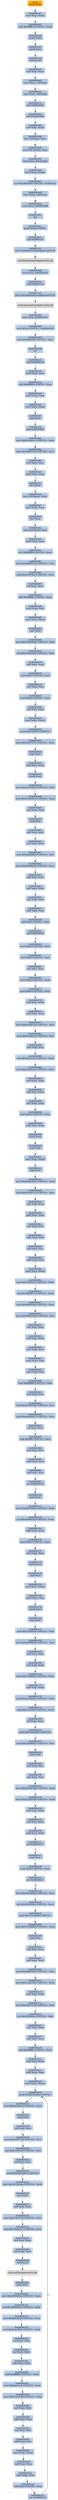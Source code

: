 digraph G {
node[shape=rectangle,style=filled,fillcolor=lightsteelblue,color=lightsteelblue]
bgcolor="transparent"
a0x00409c40pushl_ebp[label="start\npushl %ebp",fillcolor="orange",color="lightgrey"];
a0x00409c41movl_esp_ebp[label="0x00409c41\nmovl %esp, %ebp"];
a0x00409c43addl_0xffffffc4UINT8_esp[label="0x00409c43\naddl $0xffffffc4<UINT8>, %esp"];
a0x00409c46pushl_ebx[label="0x00409c46\npushl %ebx"];
a0x00409c47pushl_esi[label="0x00409c47\npushl %esi"];
a0x00409c48pushl_edi[label="0x00409c48\npushl %edi"];
a0x00409c49xorl_eax_eax[label="0x00409c49\nxorl %eax, %eax"];
a0x00409c4bmovl_eax__16ebp_[label="0x00409c4b\nmovl %eax, -16(%ebp)"];
a0x00409c4emovl_eax__36ebp_[label="0x00409c4e\nmovl %eax, -36(%ebp)"];
a0x00409c51call_0x004030dc[label="0x00409c51\ncall 0x004030dc"];
a0x004030dccall_0x00403094[label="0x004030dc\ncall 0x00403094"];
a0x00403094xorl_edx_edx[label="0x00403094\nxorl %edx, %edx"];
a0x00403096leal__12ebp__eax[label="0x00403096\nleal -12(%ebp), %eax"];
a0x00403099movl_fs_edx__ecx[label="0x00403099\nmovl %fs:(%edx), %ecx"];
a0x0040309cmovl_eax_fs_edx_[label="0x0040309c\nmovl %eax, %fs:(%edx)"];
a0x0040309fmovl_ecx_eax_[label="0x0040309f\nmovl %ecx, (%eax)"];
a0x004030a1movl_0x403018UINT32_0x4eax_[label="0x004030a1\nmovl $0x403018<UINT32>, 0x4(%eax)"];
a0x004030a8movl_ebp_0x8eax_[label="0x004030a8\nmovl %ebp, 0x8(%eax)"];
a0x004030abmovl_eax_0x0040c488[label="0x004030ab\nmovl %eax, 0x0040c488"];
a0x004030b1ret[label="0x004030b1\nret"];
a0x004030e1pushl_0x0UINT8[label="0x004030e1\npushl $0x0<UINT8>"];
a0x004030e3call_0x004011fc[label="0x004030e3\ncall 0x004011fc"];
a0x004011fcjmp_GetModuleHandleA_kernel32_dll[label="0x004011fc\njmp GetModuleHandleA@kernel32.dll"];
GetModuleHandleA_kernel32_dll[label="GetModuleHandleA@kernel32.dll",fillcolor="lightgrey",color="lightgrey"];
a0x004030e8movl_eax_0x0040c014[label="0x004030e8\nmovl %eax, 0x0040c014"];
a0x004030eecall_0x004011ec[label="0x004030ee\ncall 0x004011ec"];
a0x004011ecjmp_GetCommandLineA_kernel32_dll[label="0x004011ec\njmp GetCommandLineA@kernel32.dll"];
GetCommandLineA_kernel32_dll[label="GetCommandLineA@kernel32.dll",fillcolor="lightgrey",color="lightgrey"];
a0x004030f3movl_eax_0x0040c01c[label="0x004030f3\nmovl %eax, 0x0040c01c"];
a0x004030f9movl_0xaUINT32_0x0040c018[label="0x004030f9\nmovl $0xa<UINT32>, 0x0040c018"];
a0x00403103movl_0x402e34UINT32_eax[label="0x00403103\nmovl $0x402e34<UINT32>, %eax"];
a0x00403108ret[label="0x00403108\nret"];
a0x00409c56call_0x004042e8[label="0x00409c56\ncall 0x004042e8"];
a0x004042e8movl_eax_ecx[label="0x004042e8\nmovl %eax, %ecx"];
a0x004042eaaddl_0xfffffffcUINT8_esp[label="0x004042ea\naddl $0xfffffffc<UINT8>, %esp"];
a0x004042edmovl_esp_edi[label="0x004042ed\nmovl %esp, %edi"];
a0x004042efmovl_ecx_edi_[label="0x004042ef\nmovl %ecx, (%edi)"];
a0x004042f1popl_eax[label="0x004042f1\npopl %eax"];
a0x004042f2jmp_0x00403fd5[label="0x004042f2\njmp 0x00403fd5"];
a0x00403fd5movl_0x3fc486ccUINT32_eax[label="0x00403fd5\nmovl $0x3fc486cc<UINT32>, %eax"];
a0x00403fdamovl_0x3f84574cUINT32_ecx[label="0x00403fda\nmovl $0x3f84574c<UINT32>, %ecx"];
a0x00403fdfxorl_eax_ecx[label="0x00403fdf\nxorl %eax, %ecx"];
a0x00403fe1movl_ecx_eax[label="0x00403fe1\nmovl %ecx, %eax"];
a0x00403fe3decl_eax[label="0x00403fe3\ndecl %eax"];
a0x00403fe4movl_0x1eax__edx[label="0x00403fe4\nmovl 0x1(%eax), %edx"];
a0x00403fe7movl_edx_eax[label="0x00403fe7\nmovl %edx, %eax"];
a0x00403fe9decl_eax[label="0x00403fe9\ndecl %eax"];
a0x00403feamovl_0x1eax__ecx[label="0x00403fea\nmovl 0x1(%eax), %ecx"];
a0x00403fedmovl_ecx_eax[label="0x00403fed\nmovl %ecx, %eax"];
a0x00403fefxorl_0xffffffffUINT32_eax[label="0x00403fef\nxorl $0xffffffff<UINT32>, %eax"];
a0x00403ff5andl_0x9d098753UINT32_eax[label="0x00403ff5\nandl $0x9d098753<UINT32>, %eax"];
a0x00403ffbandl_0x62f678acUINT32_ecx[label="0x00403ffb\nandl $0x62f678ac<UINT32>, %ecx"];
a0x00404001orl_eax_ecx[label="0x00404001\norl %eax, %ecx"];
a0x00404003addl_0xfffffffcUINT8_esp[label="0x00404003\naddl $0xfffffffc<UINT8>, %esp"];
a0x00404006movl_esp_esi[label="0x00404006\nmovl %esp, %esi"];
a0x00404008movl_ecx_esi_[label="0x00404008\nmovl %ecx, (%esi)"];
a0x0040400apopl_ebx[label="0x0040400a\npopl %ebx"];
a0x0040400bmovl_0x1954a9a4UINT32_edi[label="0x0040400b\nmovl $0x1954a9a4<UINT32>, %edi"];
a0x00404010xorl_0x1954a9a0UINT32_edi[label="0x00404010\nxorl $0x1954a9a0<UINT32>, %edi"];
a0x00404016subl_edi_esp[label="0x00404016\nsubl %edi, %esp"];
a0x00404018movl_0x0UINT32_esi[label="0x00404018\nmovl $0x0<UINT32>, %esi"];
a0x0040401dxorl_esp_esi[label="0x0040401d\nxorl %esp, %esi"];
a0x0040401fmovl_0x0UINT32_ecx[label="0x0040401f\nmovl $0x0<UINT32>, %ecx"];
a0x00404024xorl_esi_ecx[label="0x00404024\nxorl %esi, %ecx"];
a0x00404026movl_ebx_ecx_[label="0x00404026\nmovl %ebx, (%ecx)"];
a0x00404028pushl_0x1ef997dUINT32[label="0x00404028\npushl $0x1ef997d<UINT32>"];
a0x0040402dmovl_0x5cfb7574UINT32_eax[label="0x0040402d\nmovl $0x5cfb7574<UINT32>, %eax"];
a0x00404032popl_ecx[label="0x00404032\npopl %ecx"];
a0x00404033xorl_ecx_eax[label="0x00404033\nxorl %ecx, %eax"];
a0x00404035pushl_eax[label="0x00404035\npushl %eax"];
a0x00404036movl_0x2ae7004eUINT32_edi[label="0x00404036\nmovl $0x2ae7004e<UINT32>, %edi"];
a0x0040403bmovl_0x4100c810UINT32_eax[label="0x0040403b\nmovl $0x4100c810<UINT32>, %eax"];
a0x00404040xorl_eax_edi[label="0x00404040\nxorl %eax, %edi"];
a0x00404042popl_esi[label="0x00404042\npopl %esi"];
a0x00404043xorl_esi_edi[label="0x00404043\nxorl %esi, %edi"];
a0x00404045xorl_edi_ebx[label="0x00404045\nxorl %edi, %ebx"];
a0x00404047movl_0x4defd680UINT32_esi[label="0x00404047\nmovl $0x4defd680<UINT32>, %esi"];
a0x0040404cmovl_0x6d408a0fUINT32_ecx[label="0x0040404c\nmovl $0x6d408a0f<UINT32>, %ecx"];
a0x00404051xorl_esi_ecx[label="0x00404051\nxorl %esi, %ecx"];
a0x00404053xorl_ecx_ebx[label="0x00404053\nxorl %ecx, %ebx"];
a0x00404055xorl_edi_edi[label="0x00404055\nxorl %edi, %edi"];
a0x00404057addl_ebx_edi[label="0x00404057\naddl %ebx, %edi"];
a0x00404059addl_0x0UINT8_edi[label="0x00404059\naddl $0x0<UINT8>, %edi"];
a0x0040405cjne_0x004040a3[label="0x0040405c\njne 0x004040a3"];
a0x00404062movl_0x0UINT32_ecx[label="0x00404062\nmovl $0x0<UINT32>, %ecx"];
a0x00404067movl_0x0UINT32_esi[label="0x00404067\nmovl $0x0<UINT32>, %esi"];
a0x0040406cxorl_esi_ecx[label="0x0040406c\nxorl %esi, %ecx"];
a0x0040406emovl_0x0UINT32_edx[label="0x0040406e\nmovl $0x0<UINT32>, %edx"];
a0x00404073movl_0x0UINT32_eax[label="0x00404073\nmovl $0x0<UINT32>, %eax"];
a0x00404078xorl_eax_edx[label="0x00404078\nxorl %eax, %edx"];
a0x0040407axorl_edx_ecx[label="0x0040407a\nxorl %edx, %ecx"];
a0x0040407cmovl_0x6cda6c20UINT32_edi[label="0x0040407c\nmovl $0x6cda6c20<UINT32>, %edi"];
a0x00404081movl_0x4ea4fca2UINT32_esi[label="0x00404081\nmovl $0x4ea4fca2<UINT32>, %esi"];
a0x00404086xorl_edi_esi[label="0x00404086\nxorl %edi, %esi"];
a0x00404088movl_0x2b1ce2cUINT32_edx[label="0x00404088\nmovl $0x2b1ce2c<UINT32>, %edx"];
a0x0040408dmovl_0x20cf5eaeUINT32_ebx[label="0x0040408d\nmovl $0x20cf5eae<UINT32>, %ebx"];
a0x00404092xorl_edx_ebx[label="0x00404092\nxorl %edx, %ebx"];
a0x00404094xorl_esi_ebx[label="0x00404094\nxorl %esi, %ebx"];
a0x00404096xorl_ebx_ecx[label="0x00404096\nxorl %ebx, %ecx"];
a0x00404098movl_0x4UINT32_eax[label="0x00404098\nmovl $0x4<UINT32>, %eax"];
a0x0040409dsubl_eax_esp[label="0x0040409d\nsubl %eax, %esp"];
a0x0040409fpushl_esp[label="0x0040409f\npushl %esp"];
a0x004040a0popl_edi[label="0x004040a0\npopl %edi"];
a0x004040a1movl_ecx_edi_[label="0x004040a1\nmovl %ecx, (%edi)"];
a0x004040a3popl_ecx[label="0x004040a3\npopl %ecx"];
a0x004040a4movl_0x68b4a830UINT32_eax[label="0x004040a4\nmovl $0x68b4a830<UINT32>, %eax"];
a0x004040a9movl_0x974b57ccUINT32_edi[label="0x004040a9\nmovl $0x974b57cc<UINT32>, %edi"];
a0x004040aexorl_edi_eax[label="0x004040ae\nxorl %edi, %eax"];
a0x004040b0addl_eax_esp[label="0x004040b0\naddl %eax, %esp"];
a0x004040b2xorl_edi_edi[label="0x004040b2\nxorl %edi, %edi"];
a0x004040b4addl_esp_edi[label="0x004040b4\naddl %esp, %edi"];
a0x004040b6xorl_esi_esi[label="0x004040b6\nxorl %esi, %esi"];
a0x004040b8addl_edi_esi[label="0x004040b8\naddl %edi, %esi"];
a0x004040bamovl_ecx_esi_[label="0x004040ba\nmovl %ecx, (%esi)"];
a0x004040bcmovl_0x5fcf3cb5UINT32_edx[label="0x004040bc\nmovl $0x5fcf3cb5<UINT32>, %edx"];
a0x004040c1xorl_0x1ffd2811UINT32_edx[label="0x004040c1\nxorl $0x1ffd2811<UINT32>, %edx"];
a0x004040c7movl_0x8000100UINT32_eax[label="0x004040c7\nmovl $0x8000100<UINT32>, %eax"];
a0x004040ccmovl_0x90402240UINT32_esi[label="0x004040cc\nmovl $0x90402240<UINT32>, %esi"];
a0x004040d1xorl_esi_eax[label="0x004040d1\nxorl %esi, %eax"];
a0x004040d3xorl_eax_edx[label="0x004040d3\nxorl %eax, %edx"];
a0x004040d5xorl_edx_ecx[label="0x004040d5\nxorl %edx, %ecx"];
a0x004040d7movl_ecx_edi[label="0x004040d7\nmovl %ecx, %edi"];
a0x004040d9movl_edi_esi[label="0x004040d9\nmovl %edi, %esi"];
a0x004040dbmovl_0xffffffffUINT32_edi[label="0x004040db\nmovl $0xffffffff<UINT32>, %edi"];
a0x004040e0xorl_edi_esi[label="0x004040e0\nxorl %edi, %esi"];
a0x004040e2andl_0x457b9548UINT32_esi[label="0x004040e2\nandl $0x457b9548<UINT32>, %esi"];
a0x004040e8andl_0xba846ab7UINT32_ecx[label="0x004040e8\nandl $0xba846ab7<UINT32>, %ecx"];
a0x004040eeorl_esi_ecx[label="0x004040ee\norl %esi, %ecx"];
a0x004040f0andl_0xffffUINT32_ecx[label="0x004040f0\nandl $0xffff<UINT32>, %ecx"];
a0x004040f6xorl_esi_esi[label="0x004040f6\nxorl %esi, %esi"];
a0x004040f8addl_ecx_esi[label="0x004040f8\naddl %ecx, %esi"];
a0x004040faandl_esi_esi[label="0x004040fa\nandl %esi, %esi"];
a0x004040fcjne_0x00404142[label="0x004040fc\njne 0x00404142"];
a0x00404142popl_ecx[label="0x00404142\npopl %ecx"];
a0x00404143movl_0x62f76d06UINT32_edx[label="0x00404143\nmovl $0x62f76d06<UINT32>, %edx"];
a0x00404148xorl_0x9d0892faUINT32_edx[label="0x00404148\nxorl $0x9d0892fa<UINT32>, %edx"];
a0x0040414eaddl_edx_esp[label="0x0040414e\naddl %edx, %esp"];
a0x00404150movl_0x0UINT32_eax[label="0x00404150\nmovl $0x0<UINT32>, %eax"];
a0x00404155xorl_esp_eax[label="0x00404155\nxorl %esp, %eax"];
a0x00404157pushl_eax[label="0x00404157\npushl %eax"];
a0x00404158popl_esi[label="0x00404158\npopl %esi"];
a0x00404159movl_ecx_esi_[label="0x00404159\nmovl %ecx, (%esi)"];
a0x0040415bmovl_ecx_esi[label="0x0040415b\nmovl %ecx, %esi"];
a0x0040415dpushl_esi[label="0x0040415d\npushl %esi"];
a0x0040415epopl_edx[label="0x0040415e\npopl %edx"];
a0x0040415fmovl_0x1420052UINT32_edi[label="0x0040415f\nmovl $0x1420052<UINT32>, %edi"];
a0x00404164movl_0x80990005UINT32_esi[label="0x00404164\nmovl $0x80990005<UINT32>, %esi"];
a0x00404169xorl_esi_edi[label="0x00404169\nxorl %esi, %edi"];
a0x0040416bxorl_edi_edx[label="0x0040416b\nxorl %edi, %edx"];
a0x0040416dmovl_0x7e24ffa8UINT32_eax[label="0x0040416d\nmovl $0x7e24ffa8<UINT32>, %eax"];
a0x00404172xorl_eax_edx[label="0x00404172\nxorl %eax, %edx"];
a0x00404174andl_0x1ee50c06UINT32_edx[label="0x00404174\nandl $0x1ee50c06<UINT32>, %edx"];
a0x0040417aandl_0xe11af3f9UINT32_ecx[label="0x0040417a\nandl $0xe11af3f9<UINT32>, %ecx"];
a0x00404180orl_edx_ecx[label="0x00404180\norl %edx, %ecx"];
a0x00404182pushl_0x29a6fd02UINT32[label="0x00404182\npushl $0x29a6fd02<UINT32>"];
a0x00404187movl_0x29a6fd02UINT32_esi[label="0x00404187\nmovl $0x29a6fd02<UINT32>, %esi"];
a0x0040418cpopl_edi[label="0x0040418c\npopl %edi"];
a0x0040418dxorl_edi_esi[label="0x0040418d\nxorl %edi, %esi"];
a0x0040418fxorl_ecx_esi[label="0x0040418f\nxorl %ecx, %esi"];
a0x00404191movl_0x22326768UINT32_eax[label="0x00404191\nmovl $0x22326768<UINT32>, %eax"];
a0x00404196movl_0x22326768UINT32_edx[label="0x00404196\nmovl $0x22326768<UINT32>, %edx"];
a0x0040419bxorl_eax_edx[label="0x0040419b\nxorl %eax, %edx"];
a0x0040419dxorl_esi_edx[label="0x0040419d\nxorl %esi, %edx"];
a0x0040419fandl_ecx_edx[label="0x0040419f\nandl %ecx, %edx"];
a0x004041a1jne_0x004041e7[label="0x004041a1\njne 0x004041e7"];
a0x004041e7popl_ecx[label="0x004041e7\npopl %ecx"];
a0x004041e8cmpl_0x0UINT32_ecx[label="0x004041e8\ncmpl $0x0<UINT32>, %ecx"];
a0x004041eejne_0x004042e7[label="0x004041ee\njne 0x004042e7"];
a0x004041f4movl_0x303e89fdUINT32_ecx[label="0x004041f4\nmovl $0x303e89fd<UINT32>, %ecx"];
a0x004041f9xorl_0x303d09fcUINT32_ecx[label="0x004041f9\nxorl $0x303d09fc<UINT32>, %ecx"];
a0x004041ffpushl_0x72e3a886UINT32[label="0x004041ff\npushl $0x72e3a886<UINT32>"];
a0x00404204movl_0x72e388d6UINT32_eax[label="0x00404204\nmovl $0x72e388d6<UINT32>, %eax"];
a0x00404209popl_esi[label="0x00404209\npopl %esi"];
a0x0040420axorl_esi_eax[label="0x0040420a\nxorl %esi, %eax"];
a0x0040420cxorl_eax_ecx[label="0x0040420c\nxorl %eax, %ecx"];
a0x0040420emovl_0x3809182fUINT32_eax[label="0x0040420e\nmovl $0x3809182f<UINT32>, %eax"];
a0x00404213movl_0x7caa0326UINT32_edx[label="0x00404213\nmovl $0x7caa0326<UINT32>, %edx"];
a0x00404218xorl_eax_edx[label="0x00404218\nxorl %eax, %edx"];
a0x0040421amovl_0x1b87e57fUINT32_edi[label="0x0040421a\nmovl $0x1b87e57f<UINT32>, %edi"];
a0x0040421fxorl_0x5f38f4feUINT32_edi[label="0x0040421f\nxorl $0x5f38f4fe<UINT32>, %edi"];
a0x00404225xorl_edx_edi[label="0x00404225\nxorl %edx, %edi"];
a0x00404227xorl_edi_ecx[label="0x00404227\nxorl %edi, %ecx"];
a0x00404229addl_0xfffffffcUINT8_esp[label="0x00404229\naddl $0xfffffffc<UINT8>, %esp"];
a0x0040422cxorl_eax_eax[label="0x0040422c\nxorl %eax, %eax"];
a0x0040422eaddl_esp_eax[label="0x0040422e\naddl %esp, %eax"];
a0x00404230movl_ecx_eax_[label="0x00404230\nmovl %ecx, (%eax)"];
a0x00404232pushl_0x6655ee4dUINT32[label="0x00404232\npushl $0x6655ee4d<UINT32>"];
a0x00404237movl_0x6655efcdUINT32_ecx[label="0x00404237\nmovl $0x6655efcd<UINT32>, %ecx"];
a0x0040423cpopl_edi[label="0x0040423c\npopl %edi"];
a0x0040423dxorl_edi_ecx[label="0x0040423d\nxorl %edi, %ecx"];
a0x0040423fmovl_0xe59712dUINT32_esi[label="0x0040423f\nmovl $0xe59712d<UINT32>, %esi"];
a0x00404244xorl_0xe19312dUINT32_esi[label="0x00404244\nxorl $0xe19312d<UINT32>, %esi"];
a0x0040424axorl_esi_ecx[label="0x0040424a\nxorl %esi, %ecx"];
a0x0040424cpushl_0x3032abfaUINT32[label="0x0040424c\npushl $0x3032abfa<UINT32>"];
a0x00404251movl_0x30322bbaUINT32_edx[label="0x00404251\nmovl $0x30322bba<UINT32>, %edx"];
a0x00404256popl_edi[label="0x00404256\npopl %edi"];
a0x00404257xorl_edi_edx[label="0x00404257\nxorl %edi, %edx"];
a0x00404259movl_0x57ba7e1fUINT32_esi[label="0x00404259\nmovl $0x57ba7e1f<UINT32>, %esi"];
a0x0040425exorl_0x57ba6e17UINT32_esi[label="0x0040425e\nxorl $0x57ba6e17<UINT32>, %esi"];
a0x00404264xorl_esi_edx[label="0x00404264\nxorl %esi, %edx"];
a0x00404266xorl_edx_ecx[label="0x00404266\nxorl %edx, %ecx"];
a0x00404268call_ecx_[label="0x00404268\ncall (%ecx)"];
GetLastError_kernel32_dll[label="GetLastError@kernel32.dll",fillcolor="lightgrey",color="lightgrey"];
a0x0040426apopl_edx[label="0x0040426a\npopl %edx"];
a0x0040426bmovl_0x3895644cUINT32_ebx[label="0x0040426b\nmovl $0x3895644c<UINT32>, %ebx"];
a0x00404270xorl_0x3895644cUINT32_ebx[label="0x00404270\nxorl $0x3895644c<UINT32>, %ebx"];
a0x00404276movl_0x6eb3569UINT32_esi[label="0x00404276\nmovl $0x6eb3569<UINT32>, %esi"];
a0x0040427bmovl_0x6eb3568UINT32_edi[label="0x0040427b\nmovl $0x6eb3568<UINT32>, %edi"];
a0x00404280xorl_esi_edi[label="0x00404280\nxorl %esi, %edi"];
a0x00404282xorl_edi_ebx[label="0x00404282\nxorl %edi, %ebx"];
a0x00404284subl_ebx_edx[label="0x00404284\nsubl %ebx, %edx"];
a0x00404286andl_0xffffffffUINT32_edx[label="0x00404286\nandl $0xffffffff<UINT32>, %edx"];
a0x0040428cmovl_0x8dc5ae4UINT32_edi[label="0x0040428c\nmovl $0x8dc5ae4<UINT32>, %edi"];
a0x00404291movl_0xf723a518UINT32_eax[label="0x00404291\nmovl $0xf723a518<UINT32>, %eax"];
a0x00404296xorl_eax_edi[label="0x00404296\nxorl %eax, %edi"];
a0x00404298addl_edi_esp[label="0x00404298\naddl %edi, %esp"];
a0x0040429axorl_esi_esi[label="0x0040429a\nxorl %esi, %esi"];
a0x0040429caddl_esp_esi[label="0x0040429c\naddl %esp, %esi"];
a0x0040429emovl_edx_esi_[label="0x0040429e\nmovl %edx, (%esi)"];
a0x004042a0xorl_eax_eax[label="0x004042a0\nxorl %eax, %eax"];
a0x004042a2addl_edx_eax[label="0x004042a2\naddl %edx, %eax"];
a0x004042a4subl_0x0UINT8_eax[label="0x004042a4\nsubl $0x0<UINT8>, %eax"];
a0x004042a7jne_0x00404232[label="0x004042a7\njne 0x00404232"];
a0x00409c40pushl_ebp -> a0x00409c41movl_esp_ebp [color="#000000"];
a0x00409c41movl_esp_ebp -> a0x00409c43addl_0xffffffc4UINT8_esp [color="#000000"];
a0x00409c43addl_0xffffffc4UINT8_esp -> a0x00409c46pushl_ebx [color="#000000"];
a0x00409c46pushl_ebx -> a0x00409c47pushl_esi [color="#000000"];
a0x00409c47pushl_esi -> a0x00409c48pushl_edi [color="#000000"];
a0x00409c48pushl_edi -> a0x00409c49xorl_eax_eax [color="#000000"];
a0x00409c49xorl_eax_eax -> a0x00409c4bmovl_eax__16ebp_ [color="#000000"];
a0x00409c4bmovl_eax__16ebp_ -> a0x00409c4emovl_eax__36ebp_ [color="#000000"];
a0x00409c4emovl_eax__36ebp_ -> a0x00409c51call_0x004030dc [color="#000000"];
a0x00409c51call_0x004030dc -> a0x004030dccall_0x00403094 [color="#000000"];
a0x004030dccall_0x00403094 -> a0x00403094xorl_edx_edx [color="#000000"];
a0x00403094xorl_edx_edx -> a0x00403096leal__12ebp__eax [color="#000000"];
a0x00403096leal__12ebp__eax -> a0x00403099movl_fs_edx__ecx [color="#000000"];
a0x00403099movl_fs_edx__ecx -> a0x0040309cmovl_eax_fs_edx_ [color="#000000"];
a0x0040309cmovl_eax_fs_edx_ -> a0x0040309fmovl_ecx_eax_ [color="#000000"];
a0x0040309fmovl_ecx_eax_ -> a0x004030a1movl_0x403018UINT32_0x4eax_ [color="#000000"];
a0x004030a1movl_0x403018UINT32_0x4eax_ -> a0x004030a8movl_ebp_0x8eax_ [color="#000000"];
a0x004030a8movl_ebp_0x8eax_ -> a0x004030abmovl_eax_0x0040c488 [color="#000000"];
a0x004030abmovl_eax_0x0040c488 -> a0x004030b1ret [color="#000000"];
a0x004030b1ret -> a0x004030e1pushl_0x0UINT8 [color="#000000"];
a0x004030e1pushl_0x0UINT8 -> a0x004030e3call_0x004011fc [color="#000000"];
a0x004030e3call_0x004011fc -> a0x004011fcjmp_GetModuleHandleA_kernel32_dll [color="#000000"];
a0x004011fcjmp_GetModuleHandleA_kernel32_dll -> GetModuleHandleA_kernel32_dll [color="#000000"];
GetModuleHandleA_kernel32_dll -> a0x004030e8movl_eax_0x0040c014 [color="#000000"];
a0x004030e8movl_eax_0x0040c014 -> a0x004030eecall_0x004011ec [color="#000000"];
a0x004030eecall_0x004011ec -> a0x004011ecjmp_GetCommandLineA_kernel32_dll [color="#000000"];
a0x004011ecjmp_GetCommandLineA_kernel32_dll -> GetCommandLineA_kernel32_dll [color="#000000"];
GetCommandLineA_kernel32_dll -> a0x004030f3movl_eax_0x0040c01c [color="#000000"];
a0x004030f3movl_eax_0x0040c01c -> a0x004030f9movl_0xaUINT32_0x0040c018 [color="#000000"];
a0x004030f9movl_0xaUINT32_0x0040c018 -> a0x00403103movl_0x402e34UINT32_eax [color="#000000"];
a0x00403103movl_0x402e34UINT32_eax -> a0x00403108ret [color="#000000"];
a0x00403108ret -> a0x00409c56call_0x004042e8 [color="#000000"];
a0x00409c56call_0x004042e8 -> a0x004042e8movl_eax_ecx [color="#000000"];
a0x004042e8movl_eax_ecx -> a0x004042eaaddl_0xfffffffcUINT8_esp [color="#000000"];
a0x004042eaaddl_0xfffffffcUINT8_esp -> a0x004042edmovl_esp_edi [color="#000000"];
a0x004042edmovl_esp_edi -> a0x004042efmovl_ecx_edi_ [color="#000000"];
a0x004042efmovl_ecx_edi_ -> a0x004042f1popl_eax [color="#000000"];
a0x004042f1popl_eax -> a0x004042f2jmp_0x00403fd5 [color="#000000"];
a0x004042f2jmp_0x00403fd5 -> a0x00403fd5movl_0x3fc486ccUINT32_eax [color="#000000"];
a0x00403fd5movl_0x3fc486ccUINT32_eax -> a0x00403fdamovl_0x3f84574cUINT32_ecx [color="#000000"];
a0x00403fdamovl_0x3f84574cUINT32_ecx -> a0x00403fdfxorl_eax_ecx [color="#000000"];
a0x00403fdfxorl_eax_ecx -> a0x00403fe1movl_ecx_eax [color="#000000"];
a0x00403fe1movl_ecx_eax -> a0x00403fe3decl_eax [color="#000000"];
a0x00403fe3decl_eax -> a0x00403fe4movl_0x1eax__edx [color="#000000"];
a0x00403fe4movl_0x1eax__edx -> a0x00403fe7movl_edx_eax [color="#000000"];
a0x00403fe7movl_edx_eax -> a0x00403fe9decl_eax [color="#000000"];
a0x00403fe9decl_eax -> a0x00403feamovl_0x1eax__ecx [color="#000000"];
a0x00403feamovl_0x1eax__ecx -> a0x00403fedmovl_ecx_eax [color="#000000"];
a0x00403fedmovl_ecx_eax -> a0x00403fefxorl_0xffffffffUINT32_eax [color="#000000"];
a0x00403fefxorl_0xffffffffUINT32_eax -> a0x00403ff5andl_0x9d098753UINT32_eax [color="#000000"];
a0x00403ff5andl_0x9d098753UINT32_eax -> a0x00403ffbandl_0x62f678acUINT32_ecx [color="#000000"];
a0x00403ffbandl_0x62f678acUINT32_ecx -> a0x00404001orl_eax_ecx [color="#000000"];
a0x00404001orl_eax_ecx -> a0x00404003addl_0xfffffffcUINT8_esp [color="#000000"];
a0x00404003addl_0xfffffffcUINT8_esp -> a0x00404006movl_esp_esi [color="#000000"];
a0x00404006movl_esp_esi -> a0x00404008movl_ecx_esi_ [color="#000000"];
a0x00404008movl_ecx_esi_ -> a0x0040400apopl_ebx [color="#000000"];
a0x0040400apopl_ebx -> a0x0040400bmovl_0x1954a9a4UINT32_edi [color="#000000"];
a0x0040400bmovl_0x1954a9a4UINT32_edi -> a0x00404010xorl_0x1954a9a0UINT32_edi [color="#000000"];
a0x00404010xorl_0x1954a9a0UINT32_edi -> a0x00404016subl_edi_esp [color="#000000"];
a0x00404016subl_edi_esp -> a0x00404018movl_0x0UINT32_esi [color="#000000"];
a0x00404018movl_0x0UINT32_esi -> a0x0040401dxorl_esp_esi [color="#000000"];
a0x0040401dxorl_esp_esi -> a0x0040401fmovl_0x0UINT32_ecx [color="#000000"];
a0x0040401fmovl_0x0UINT32_ecx -> a0x00404024xorl_esi_ecx [color="#000000"];
a0x00404024xorl_esi_ecx -> a0x00404026movl_ebx_ecx_ [color="#000000"];
a0x00404026movl_ebx_ecx_ -> a0x00404028pushl_0x1ef997dUINT32 [color="#000000"];
a0x00404028pushl_0x1ef997dUINT32 -> a0x0040402dmovl_0x5cfb7574UINT32_eax [color="#000000"];
a0x0040402dmovl_0x5cfb7574UINT32_eax -> a0x00404032popl_ecx [color="#000000"];
a0x00404032popl_ecx -> a0x00404033xorl_ecx_eax [color="#000000"];
a0x00404033xorl_ecx_eax -> a0x00404035pushl_eax [color="#000000"];
a0x00404035pushl_eax -> a0x00404036movl_0x2ae7004eUINT32_edi [color="#000000"];
a0x00404036movl_0x2ae7004eUINT32_edi -> a0x0040403bmovl_0x4100c810UINT32_eax [color="#000000"];
a0x0040403bmovl_0x4100c810UINT32_eax -> a0x00404040xorl_eax_edi [color="#000000"];
a0x00404040xorl_eax_edi -> a0x00404042popl_esi [color="#000000"];
a0x00404042popl_esi -> a0x00404043xorl_esi_edi [color="#000000"];
a0x00404043xorl_esi_edi -> a0x00404045xorl_edi_ebx [color="#000000"];
a0x00404045xorl_edi_ebx -> a0x00404047movl_0x4defd680UINT32_esi [color="#000000"];
a0x00404047movl_0x4defd680UINT32_esi -> a0x0040404cmovl_0x6d408a0fUINT32_ecx [color="#000000"];
a0x0040404cmovl_0x6d408a0fUINT32_ecx -> a0x00404051xorl_esi_ecx [color="#000000"];
a0x00404051xorl_esi_ecx -> a0x00404053xorl_ecx_ebx [color="#000000"];
a0x00404053xorl_ecx_ebx -> a0x00404055xorl_edi_edi [color="#000000"];
a0x00404055xorl_edi_edi -> a0x00404057addl_ebx_edi [color="#000000"];
a0x00404057addl_ebx_edi -> a0x00404059addl_0x0UINT8_edi [color="#000000"];
a0x00404059addl_0x0UINT8_edi -> a0x0040405cjne_0x004040a3 [color="#000000"];
a0x0040405cjne_0x004040a3 -> a0x00404062movl_0x0UINT32_ecx [color="#000000",label="F"];
a0x00404062movl_0x0UINT32_ecx -> a0x00404067movl_0x0UINT32_esi [color="#000000"];
a0x00404067movl_0x0UINT32_esi -> a0x0040406cxorl_esi_ecx [color="#000000"];
a0x0040406cxorl_esi_ecx -> a0x0040406emovl_0x0UINT32_edx [color="#000000"];
a0x0040406emovl_0x0UINT32_edx -> a0x00404073movl_0x0UINT32_eax [color="#000000"];
a0x00404073movl_0x0UINT32_eax -> a0x00404078xorl_eax_edx [color="#000000"];
a0x00404078xorl_eax_edx -> a0x0040407axorl_edx_ecx [color="#000000"];
a0x0040407axorl_edx_ecx -> a0x0040407cmovl_0x6cda6c20UINT32_edi [color="#000000"];
a0x0040407cmovl_0x6cda6c20UINT32_edi -> a0x00404081movl_0x4ea4fca2UINT32_esi [color="#000000"];
a0x00404081movl_0x4ea4fca2UINT32_esi -> a0x00404086xorl_edi_esi [color="#000000"];
a0x00404086xorl_edi_esi -> a0x00404088movl_0x2b1ce2cUINT32_edx [color="#000000"];
a0x00404088movl_0x2b1ce2cUINT32_edx -> a0x0040408dmovl_0x20cf5eaeUINT32_ebx [color="#000000"];
a0x0040408dmovl_0x20cf5eaeUINT32_ebx -> a0x00404092xorl_edx_ebx [color="#000000"];
a0x00404092xorl_edx_ebx -> a0x00404094xorl_esi_ebx [color="#000000"];
a0x00404094xorl_esi_ebx -> a0x00404096xorl_ebx_ecx [color="#000000"];
a0x00404096xorl_ebx_ecx -> a0x00404098movl_0x4UINT32_eax [color="#000000"];
a0x00404098movl_0x4UINT32_eax -> a0x0040409dsubl_eax_esp [color="#000000"];
a0x0040409dsubl_eax_esp -> a0x0040409fpushl_esp [color="#000000"];
a0x0040409fpushl_esp -> a0x004040a0popl_edi [color="#000000"];
a0x004040a0popl_edi -> a0x004040a1movl_ecx_edi_ [color="#000000"];
a0x004040a1movl_ecx_edi_ -> a0x004040a3popl_ecx [color="#000000"];
a0x004040a3popl_ecx -> a0x004040a4movl_0x68b4a830UINT32_eax [color="#000000"];
a0x004040a4movl_0x68b4a830UINT32_eax -> a0x004040a9movl_0x974b57ccUINT32_edi [color="#000000"];
a0x004040a9movl_0x974b57ccUINT32_edi -> a0x004040aexorl_edi_eax [color="#000000"];
a0x004040aexorl_edi_eax -> a0x004040b0addl_eax_esp [color="#000000"];
a0x004040b0addl_eax_esp -> a0x004040b2xorl_edi_edi [color="#000000"];
a0x004040b2xorl_edi_edi -> a0x004040b4addl_esp_edi [color="#000000"];
a0x004040b4addl_esp_edi -> a0x004040b6xorl_esi_esi [color="#000000"];
a0x004040b6xorl_esi_esi -> a0x004040b8addl_edi_esi [color="#000000"];
a0x004040b8addl_edi_esi -> a0x004040bamovl_ecx_esi_ [color="#000000"];
a0x004040bamovl_ecx_esi_ -> a0x004040bcmovl_0x5fcf3cb5UINT32_edx [color="#000000"];
a0x004040bcmovl_0x5fcf3cb5UINT32_edx -> a0x004040c1xorl_0x1ffd2811UINT32_edx [color="#000000"];
a0x004040c1xorl_0x1ffd2811UINT32_edx -> a0x004040c7movl_0x8000100UINT32_eax [color="#000000"];
a0x004040c7movl_0x8000100UINT32_eax -> a0x004040ccmovl_0x90402240UINT32_esi [color="#000000"];
a0x004040ccmovl_0x90402240UINT32_esi -> a0x004040d1xorl_esi_eax [color="#000000"];
a0x004040d1xorl_esi_eax -> a0x004040d3xorl_eax_edx [color="#000000"];
a0x004040d3xorl_eax_edx -> a0x004040d5xorl_edx_ecx [color="#000000"];
a0x004040d5xorl_edx_ecx -> a0x004040d7movl_ecx_edi [color="#000000"];
a0x004040d7movl_ecx_edi -> a0x004040d9movl_edi_esi [color="#000000"];
a0x004040d9movl_edi_esi -> a0x004040dbmovl_0xffffffffUINT32_edi [color="#000000"];
a0x004040dbmovl_0xffffffffUINT32_edi -> a0x004040e0xorl_edi_esi [color="#000000"];
a0x004040e0xorl_edi_esi -> a0x004040e2andl_0x457b9548UINT32_esi [color="#000000"];
a0x004040e2andl_0x457b9548UINT32_esi -> a0x004040e8andl_0xba846ab7UINT32_ecx [color="#000000"];
a0x004040e8andl_0xba846ab7UINT32_ecx -> a0x004040eeorl_esi_ecx [color="#000000"];
a0x004040eeorl_esi_ecx -> a0x004040f0andl_0xffffUINT32_ecx [color="#000000"];
a0x004040f0andl_0xffffUINT32_ecx -> a0x004040f6xorl_esi_esi [color="#000000"];
a0x004040f6xorl_esi_esi -> a0x004040f8addl_ecx_esi [color="#000000"];
a0x004040f8addl_ecx_esi -> a0x004040faandl_esi_esi [color="#000000"];
a0x004040faandl_esi_esi -> a0x004040fcjne_0x00404142 [color="#000000"];
a0x004040fcjne_0x00404142 -> a0x00404142popl_ecx [color="#000000",label="T"];
a0x00404142popl_ecx -> a0x00404143movl_0x62f76d06UINT32_edx [color="#000000"];
a0x00404143movl_0x62f76d06UINT32_edx -> a0x00404148xorl_0x9d0892faUINT32_edx [color="#000000"];
a0x00404148xorl_0x9d0892faUINT32_edx -> a0x0040414eaddl_edx_esp [color="#000000"];
a0x0040414eaddl_edx_esp -> a0x00404150movl_0x0UINT32_eax [color="#000000"];
a0x00404150movl_0x0UINT32_eax -> a0x00404155xorl_esp_eax [color="#000000"];
a0x00404155xorl_esp_eax -> a0x00404157pushl_eax [color="#000000"];
a0x00404157pushl_eax -> a0x00404158popl_esi [color="#000000"];
a0x00404158popl_esi -> a0x00404159movl_ecx_esi_ [color="#000000"];
a0x00404159movl_ecx_esi_ -> a0x0040415bmovl_ecx_esi [color="#000000"];
a0x0040415bmovl_ecx_esi -> a0x0040415dpushl_esi [color="#000000"];
a0x0040415dpushl_esi -> a0x0040415epopl_edx [color="#000000"];
a0x0040415epopl_edx -> a0x0040415fmovl_0x1420052UINT32_edi [color="#000000"];
a0x0040415fmovl_0x1420052UINT32_edi -> a0x00404164movl_0x80990005UINT32_esi [color="#000000"];
a0x00404164movl_0x80990005UINT32_esi -> a0x00404169xorl_esi_edi [color="#000000"];
a0x00404169xorl_esi_edi -> a0x0040416bxorl_edi_edx [color="#000000"];
a0x0040416bxorl_edi_edx -> a0x0040416dmovl_0x7e24ffa8UINT32_eax [color="#000000"];
a0x0040416dmovl_0x7e24ffa8UINT32_eax -> a0x00404172xorl_eax_edx [color="#000000"];
a0x00404172xorl_eax_edx -> a0x00404174andl_0x1ee50c06UINT32_edx [color="#000000"];
a0x00404174andl_0x1ee50c06UINT32_edx -> a0x0040417aandl_0xe11af3f9UINT32_ecx [color="#000000"];
a0x0040417aandl_0xe11af3f9UINT32_ecx -> a0x00404180orl_edx_ecx [color="#000000"];
a0x00404180orl_edx_ecx -> a0x00404182pushl_0x29a6fd02UINT32 [color="#000000"];
a0x00404182pushl_0x29a6fd02UINT32 -> a0x00404187movl_0x29a6fd02UINT32_esi [color="#000000"];
a0x00404187movl_0x29a6fd02UINT32_esi -> a0x0040418cpopl_edi [color="#000000"];
a0x0040418cpopl_edi -> a0x0040418dxorl_edi_esi [color="#000000"];
a0x0040418dxorl_edi_esi -> a0x0040418fxorl_ecx_esi [color="#000000"];
a0x0040418fxorl_ecx_esi -> a0x00404191movl_0x22326768UINT32_eax [color="#000000"];
a0x00404191movl_0x22326768UINT32_eax -> a0x00404196movl_0x22326768UINT32_edx [color="#000000"];
a0x00404196movl_0x22326768UINT32_edx -> a0x0040419bxorl_eax_edx [color="#000000"];
a0x0040419bxorl_eax_edx -> a0x0040419dxorl_esi_edx [color="#000000"];
a0x0040419dxorl_esi_edx -> a0x0040419fandl_ecx_edx [color="#000000"];
a0x0040419fandl_ecx_edx -> a0x004041a1jne_0x004041e7 [color="#000000"];
a0x004041a1jne_0x004041e7 -> a0x004041e7popl_ecx [color="#000000",label="T"];
a0x004041e7popl_ecx -> a0x004041e8cmpl_0x0UINT32_ecx [color="#000000"];
a0x004041e8cmpl_0x0UINT32_ecx -> a0x004041eejne_0x004042e7 [color="#000000"];
a0x004041eejne_0x004042e7 -> a0x004041f4movl_0x303e89fdUINT32_ecx [color="#000000",label="F"];
a0x004041f4movl_0x303e89fdUINT32_ecx -> a0x004041f9xorl_0x303d09fcUINT32_ecx [color="#000000"];
a0x004041f9xorl_0x303d09fcUINT32_ecx -> a0x004041ffpushl_0x72e3a886UINT32 [color="#000000"];
a0x004041ffpushl_0x72e3a886UINT32 -> a0x00404204movl_0x72e388d6UINT32_eax [color="#000000"];
a0x00404204movl_0x72e388d6UINT32_eax -> a0x00404209popl_esi [color="#000000"];
a0x00404209popl_esi -> a0x0040420axorl_esi_eax [color="#000000"];
a0x0040420axorl_esi_eax -> a0x0040420cxorl_eax_ecx [color="#000000"];
a0x0040420cxorl_eax_ecx -> a0x0040420emovl_0x3809182fUINT32_eax [color="#000000"];
a0x0040420emovl_0x3809182fUINT32_eax -> a0x00404213movl_0x7caa0326UINT32_edx [color="#000000"];
a0x00404213movl_0x7caa0326UINT32_edx -> a0x00404218xorl_eax_edx [color="#000000"];
a0x00404218xorl_eax_edx -> a0x0040421amovl_0x1b87e57fUINT32_edi [color="#000000"];
a0x0040421amovl_0x1b87e57fUINT32_edi -> a0x0040421fxorl_0x5f38f4feUINT32_edi [color="#000000"];
a0x0040421fxorl_0x5f38f4feUINT32_edi -> a0x00404225xorl_edx_edi [color="#000000"];
a0x00404225xorl_edx_edi -> a0x00404227xorl_edi_ecx [color="#000000"];
a0x00404227xorl_edi_ecx -> a0x00404229addl_0xfffffffcUINT8_esp [color="#000000"];
a0x00404229addl_0xfffffffcUINT8_esp -> a0x0040422cxorl_eax_eax [color="#000000"];
a0x0040422cxorl_eax_eax -> a0x0040422eaddl_esp_eax [color="#000000"];
a0x0040422eaddl_esp_eax -> a0x00404230movl_ecx_eax_ [color="#000000"];
a0x00404230movl_ecx_eax_ -> a0x00404232pushl_0x6655ee4dUINT32 [color="#000000"];
a0x00404232pushl_0x6655ee4dUINT32 -> a0x00404237movl_0x6655efcdUINT32_ecx [color="#000000"];
a0x00404237movl_0x6655efcdUINT32_ecx -> a0x0040423cpopl_edi [color="#000000"];
a0x0040423cpopl_edi -> a0x0040423dxorl_edi_ecx [color="#000000"];
a0x0040423dxorl_edi_ecx -> a0x0040423fmovl_0xe59712dUINT32_esi [color="#000000"];
a0x0040423fmovl_0xe59712dUINT32_esi -> a0x00404244xorl_0xe19312dUINT32_esi [color="#000000"];
a0x00404244xorl_0xe19312dUINT32_esi -> a0x0040424axorl_esi_ecx [color="#000000"];
a0x0040424axorl_esi_ecx -> a0x0040424cpushl_0x3032abfaUINT32 [color="#000000"];
a0x0040424cpushl_0x3032abfaUINT32 -> a0x00404251movl_0x30322bbaUINT32_edx [color="#000000"];
a0x00404251movl_0x30322bbaUINT32_edx -> a0x00404256popl_edi [color="#000000"];
a0x00404256popl_edi -> a0x00404257xorl_edi_edx [color="#000000"];
a0x00404257xorl_edi_edx -> a0x00404259movl_0x57ba7e1fUINT32_esi [color="#000000"];
a0x00404259movl_0x57ba7e1fUINT32_esi -> a0x0040425exorl_0x57ba6e17UINT32_esi [color="#000000"];
a0x0040425exorl_0x57ba6e17UINT32_esi -> a0x00404264xorl_esi_edx [color="#000000"];
a0x00404264xorl_esi_edx -> a0x00404266xorl_edx_ecx [color="#000000"];
a0x00404266xorl_edx_ecx -> a0x00404268call_ecx_ [color="#000000"];
a0x00404268call_ecx_ -> GetLastError_kernel32_dll [color="#000000"];
GetLastError_kernel32_dll -> a0x0040426apopl_edx [color="#000000"];
a0x0040426apopl_edx -> a0x0040426bmovl_0x3895644cUINT32_ebx [color="#000000"];
a0x0040426bmovl_0x3895644cUINT32_ebx -> a0x00404270xorl_0x3895644cUINT32_ebx [color="#000000"];
a0x00404270xorl_0x3895644cUINT32_ebx -> a0x00404276movl_0x6eb3569UINT32_esi [color="#000000"];
a0x00404276movl_0x6eb3569UINT32_esi -> a0x0040427bmovl_0x6eb3568UINT32_edi [color="#000000"];
a0x0040427bmovl_0x6eb3568UINT32_edi -> a0x00404280xorl_esi_edi [color="#000000"];
a0x00404280xorl_esi_edi -> a0x00404282xorl_edi_ebx [color="#000000"];
a0x00404282xorl_edi_ebx -> a0x00404284subl_ebx_edx [color="#000000"];
a0x00404284subl_ebx_edx -> a0x00404286andl_0xffffffffUINT32_edx [color="#000000"];
a0x00404286andl_0xffffffffUINT32_edx -> a0x0040428cmovl_0x8dc5ae4UINT32_edi [color="#000000"];
a0x0040428cmovl_0x8dc5ae4UINT32_edi -> a0x00404291movl_0xf723a518UINT32_eax [color="#000000"];
a0x00404291movl_0xf723a518UINT32_eax -> a0x00404296xorl_eax_edi [color="#000000"];
a0x00404296xorl_eax_edi -> a0x00404298addl_edi_esp [color="#000000"];
a0x00404298addl_edi_esp -> a0x0040429axorl_esi_esi [color="#000000"];
a0x0040429axorl_esi_esi -> a0x0040429caddl_esp_esi [color="#000000"];
a0x0040429caddl_esp_esi -> a0x0040429emovl_edx_esi_ [color="#000000"];
a0x0040429emovl_edx_esi_ -> a0x004042a0xorl_eax_eax [color="#000000"];
a0x004042a0xorl_eax_eax -> a0x004042a2addl_edx_eax [color="#000000"];
a0x004042a2addl_edx_eax -> a0x004042a4subl_0x0UINT8_eax [color="#000000"];
a0x004042a4subl_0x0UINT8_eax -> a0x004042a7jne_0x00404232 [color="#000000"];
a0x004042a7jne_0x00404232 -> a0x00404232pushl_0x6655ee4dUINT32 [color="#000000",label="T"];
}
